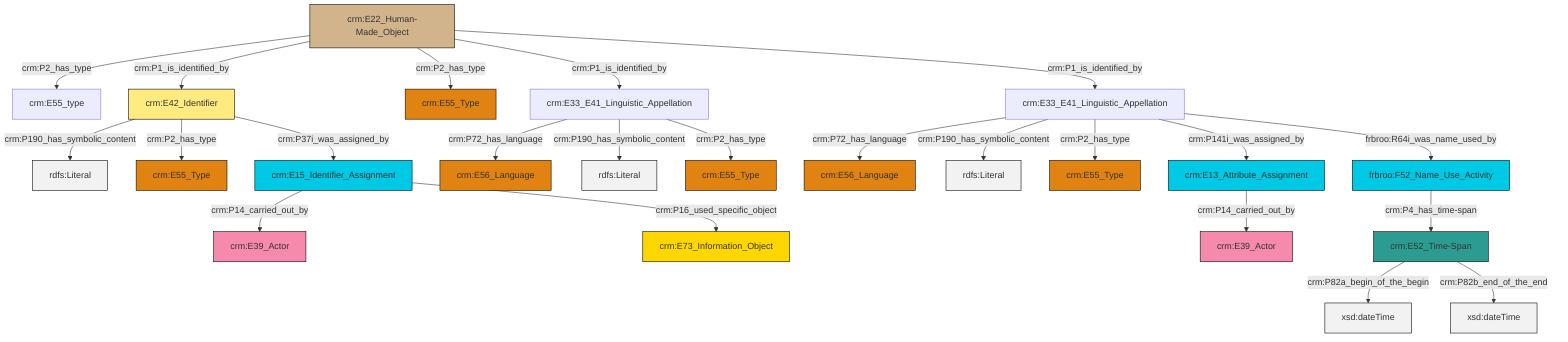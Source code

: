graph TD
classDef Literal fill:#f2f2f2,stroke:#000000;
classDef CRM_Entity fill:#FFFFFF,stroke:#000000;
classDef Temporal_Entity fill:#00C9E6, stroke:#000000;
classDef Type fill:#E18312, stroke:#000000;
classDef Time-Span fill:#2C9C91, stroke:#000000;
classDef Appellation fill:#FFEB7F, stroke:#000000;
classDef Place fill:#008836, stroke:#000000;
classDef Persistent_Item fill:#B266B2, stroke:#000000;
classDef Conceptual_Object fill:#FFD700, stroke:#000000;
classDef Physical_Thing fill:#D2B48C, stroke:#000000;
classDef Actor fill:#f58aad, stroke:#000000;
classDef PC_Classes fill:#4ce600, stroke:#000000;
classDef Multi fill:#cccccc,stroke:#000000;

0["crm:E33_E41_Linguistic_Appellation"]:::Default -->|crm:P72_has_language| 1["crm:E56_Language"]:::Type
5["crm:E22_Human-Made_Object"]:::Physical_Thing -->|crm:P2_has_type| 6["crm:E55_type"]:::Default
7["crm:E42_Identifier"]:::Appellation -->|crm:P190_has_symbolic_content| 8[rdfs:Literal]:::Literal
0["crm:E33_E41_Linguistic_Appellation"]:::Default -->|crm:P190_has_symbolic_content| 11[rdfs:Literal]:::Literal
0["crm:E33_E41_Linguistic_Appellation"]:::Default -->|crm:P2_has_type| 12["crm:E55_Type"]:::Type
5["crm:E22_Human-Made_Object"]:::Physical_Thing -->|crm:P1_is_identified_by| 7["crm:E42_Identifier"]:::Appellation
7["crm:E42_Identifier"]:::Appellation -->|crm:P2_has_type| 16["crm:E55_Type"]:::Type
0["crm:E33_E41_Linguistic_Appellation"]:::Default -->|crm:P141i_was_assigned_by| 17["crm:E13_Attribute_Assignment"]:::Temporal_Entity
18["crm:E33_E41_Linguistic_Appellation"]:::Default -->|crm:P72_has_language| 19["crm:E56_Language"]:::Type
22["crm:E52_Time-Span"]:::Time-Span -->|crm:P82a_begin_of_the_begin| 23[xsd:dateTime]:::Literal
18["crm:E33_E41_Linguistic_Appellation"]:::Default -->|crm:P190_has_symbolic_content| 33[rdfs:Literal]:::Literal
26["crm:E15_Identifier_Assignment"]:::Temporal_Entity -->|crm:P14_carried_out_by| 30["crm:E39_Actor"]:::Actor
5["crm:E22_Human-Made_Object"]:::Physical_Thing -->|crm:P2_has_type| 13["crm:E55_Type"]:::Type
17["crm:E13_Attribute_Assignment"]:::Temporal_Entity -->|crm:P14_carried_out_by| 24["crm:E39_Actor"]:::Actor
7["crm:E42_Identifier"]:::Appellation -->|crm:P37i_was_assigned_by| 26["crm:E15_Identifier_Assignment"]:::Temporal_Entity
5["crm:E22_Human-Made_Object"]:::Physical_Thing -->|crm:P1_is_identified_by| 18["crm:E33_E41_Linguistic_Appellation"]:::Default
0["crm:E33_E41_Linguistic_Appellation"]:::Default -->|frbroo:R64i_was_name_used_by| 20["frbroo:F52_Name_Use_Activity"]:::Temporal_Entity
5["crm:E22_Human-Made_Object"]:::Physical_Thing -->|crm:P1_is_identified_by| 0["crm:E33_E41_Linguistic_Appellation"]:::Default
26["crm:E15_Identifier_Assignment"]:::Temporal_Entity -->|crm:P16_used_specific_object| 3["crm:E73_Information_Object"]:::Conceptual_Object
18["crm:E33_E41_Linguistic_Appellation"]:::Default -->|crm:P2_has_type| 9["crm:E55_Type"]:::Type
22["crm:E52_Time-Span"]:::Time-Span -->|crm:P82b_end_of_the_end| 37[xsd:dateTime]:::Literal
20["frbroo:F52_Name_Use_Activity"]:::Temporal_Entity -->|crm:P4_has_time-span| 22["crm:E52_Time-Span"]:::Time-Span